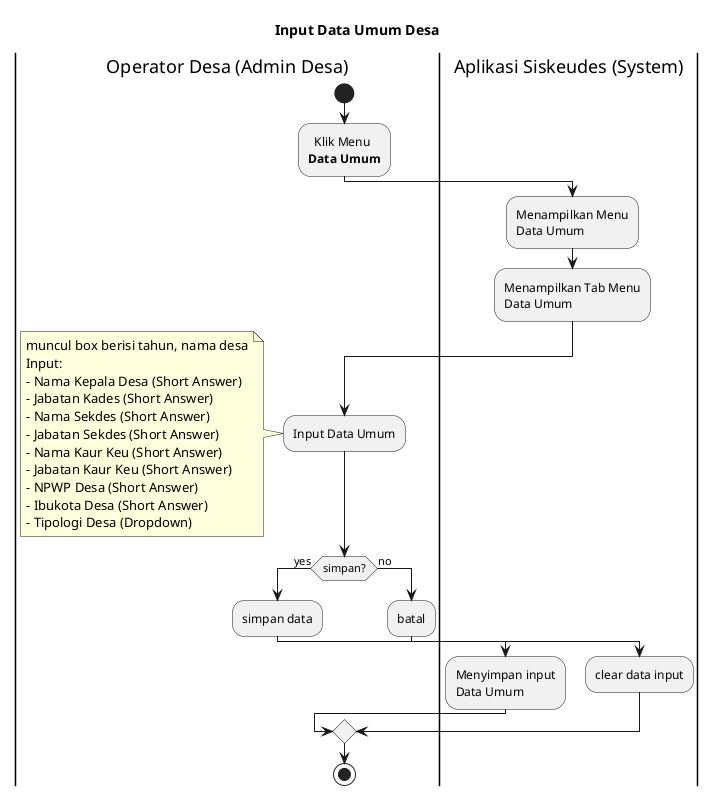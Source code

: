 @startuml
title "Input Data Umum Desa"
|Operator Desa (Admin Desa)|
start
:  Klik Menu 
**Data Umum**;

|Aplikasi Siskeudes (System)|
:Menampilkan Menu
Data Umum;

|Aplikasi Siskeudes (System)|
:Menampilkan Tab Menu
Data Umum;

|Operator Desa (Admin Desa)|
:Input Data Umum;
note left
    muncul box berisi tahun, nama desa
    Input:
    - Nama Kepala Desa (Short Answer)
    - Jabatan Kades (Short Answer)
    - Nama Sekdes (Short Answer)
    - Jabatan Sekdes (Short Answer)
    - Nama Kaur Keu (Short Answer)
    - Jabatan Kaur Keu (Short Answer)
    - NPWP Desa (Short Answer)
    - Ibukota Desa (Short Answer)
    - Tipologi Desa (Dropdown)
end note
if (simpan?) then (yes)
        :simpan data;
        |Aplikasi Siskeudes (System)|
        :Menyimpan input
        Data Umum;

    else (no)
        |Operator Desa (Admin Desa)|
        :batal;
        |Aplikasi Siskeudes (System)|
        :clear data input;
    endif
|Operator Desa (Admin Desa)|

stop
@enduml